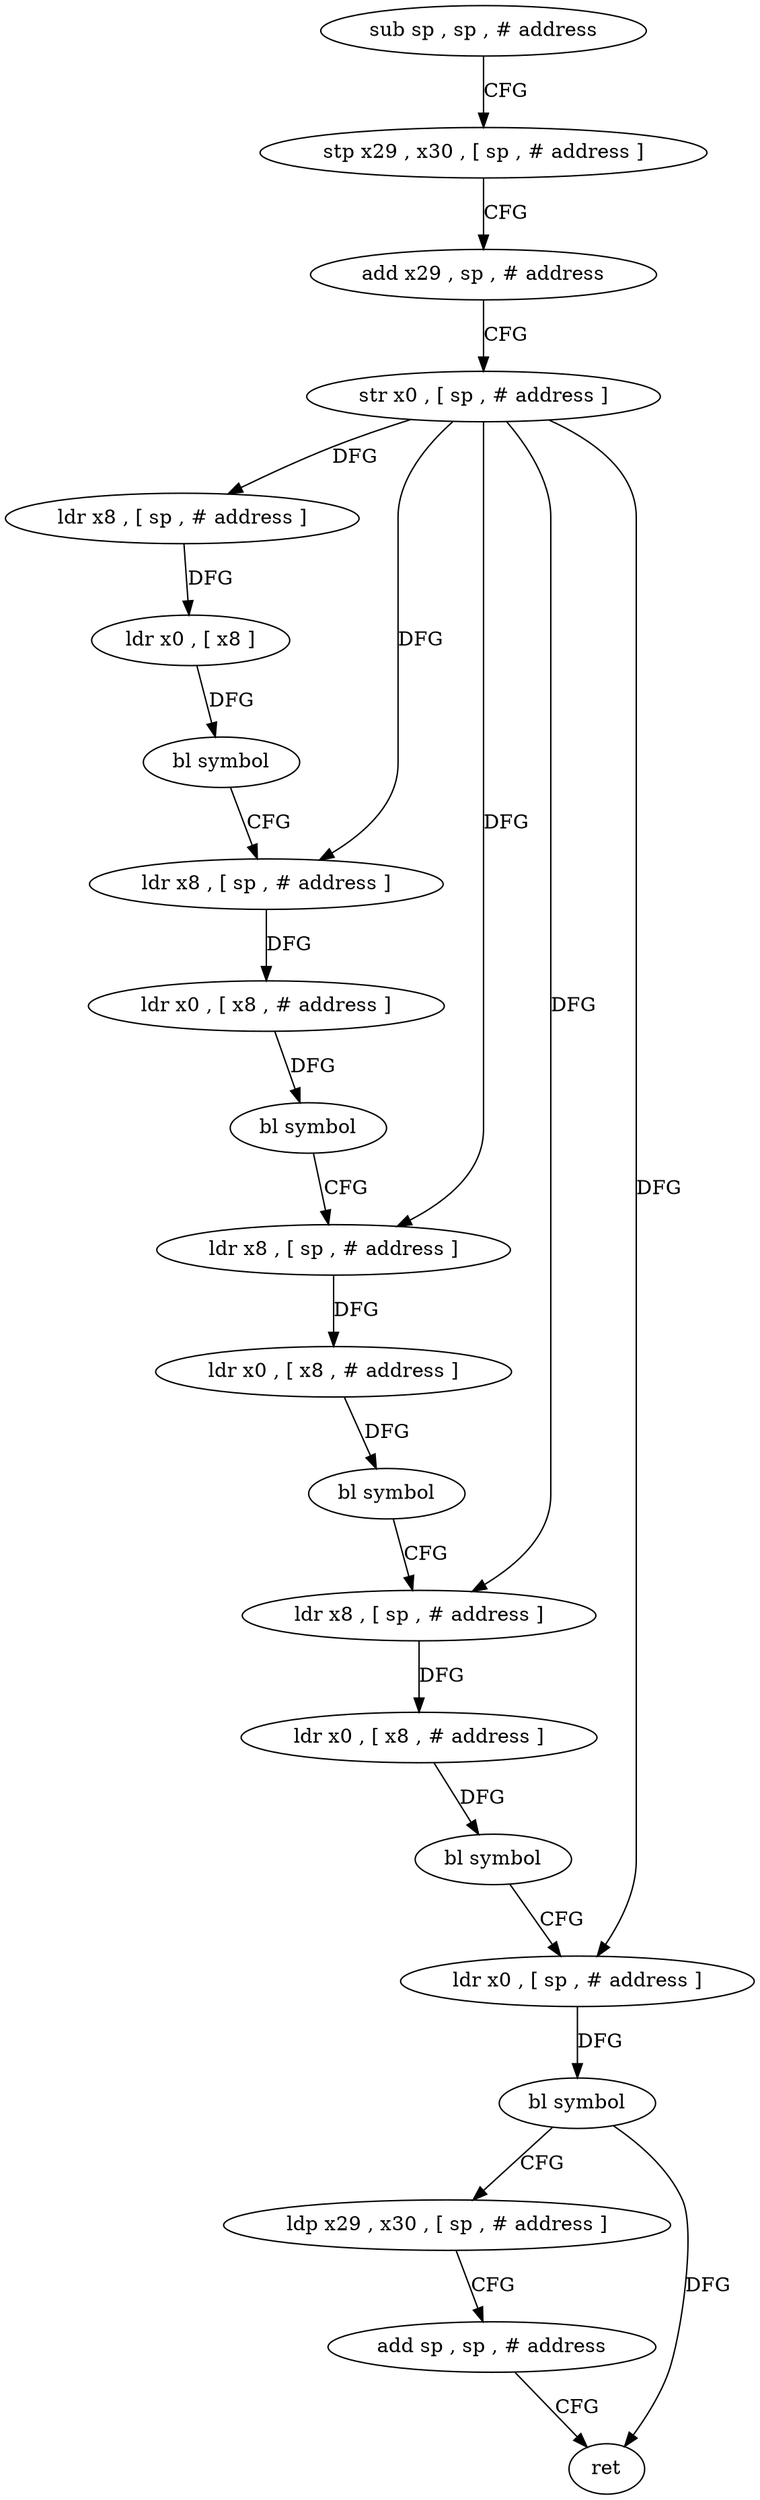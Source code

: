 digraph "func" {
"4235860" [label = "sub sp , sp , # address" ]
"4235864" [label = "stp x29 , x30 , [ sp , # address ]" ]
"4235868" [label = "add x29 , sp , # address" ]
"4235872" [label = "str x0 , [ sp , # address ]" ]
"4235876" [label = "ldr x8 , [ sp , # address ]" ]
"4235880" [label = "ldr x0 , [ x8 ]" ]
"4235884" [label = "bl symbol" ]
"4235888" [label = "ldr x8 , [ sp , # address ]" ]
"4235892" [label = "ldr x0 , [ x8 , # address ]" ]
"4235896" [label = "bl symbol" ]
"4235900" [label = "ldr x8 , [ sp , # address ]" ]
"4235904" [label = "ldr x0 , [ x8 , # address ]" ]
"4235908" [label = "bl symbol" ]
"4235912" [label = "ldr x8 , [ sp , # address ]" ]
"4235916" [label = "ldr x0 , [ x8 , # address ]" ]
"4235920" [label = "bl symbol" ]
"4235924" [label = "ldr x0 , [ sp , # address ]" ]
"4235928" [label = "bl symbol" ]
"4235932" [label = "ldp x29 , x30 , [ sp , # address ]" ]
"4235936" [label = "add sp , sp , # address" ]
"4235940" [label = "ret" ]
"4235860" -> "4235864" [ label = "CFG" ]
"4235864" -> "4235868" [ label = "CFG" ]
"4235868" -> "4235872" [ label = "CFG" ]
"4235872" -> "4235876" [ label = "DFG" ]
"4235872" -> "4235888" [ label = "DFG" ]
"4235872" -> "4235900" [ label = "DFG" ]
"4235872" -> "4235912" [ label = "DFG" ]
"4235872" -> "4235924" [ label = "DFG" ]
"4235876" -> "4235880" [ label = "DFG" ]
"4235880" -> "4235884" [ label = "DFG" ]
"4235884" -> "4235888" [ label = "CFG" ]
"4235888" -> "4235892" [ label = "DFG" ]
"4235892" -> "4235896" [ label = "DFG" ]
"4235896" -> "4235900" [ label = "CFG" ]
"4235900" -> "4235904" [ label = "DFG" ]
"4235904" -> "4235908" [ label = "DFG" ]
"4235908" -> "4235912" [ label = "CFG" ]
"4235912" -> "4235916" [ label = "DFG" ]
"4235916" -> "4235920" [ label = "DFG" ]
"4235920" -> "4235924" [ label = "CFG" ]
"4235924" -> "4235928" [ label = "DFG" ]
"4235928" -> "4235932" [ label = "CFG" ]
"4235928" -> "4235940" [ label = "DFG" ]
"4235932" -> "4235936" [ label = "CFG" ]
"4235936" -> "4235940" [ label = "CFG" ]
}
